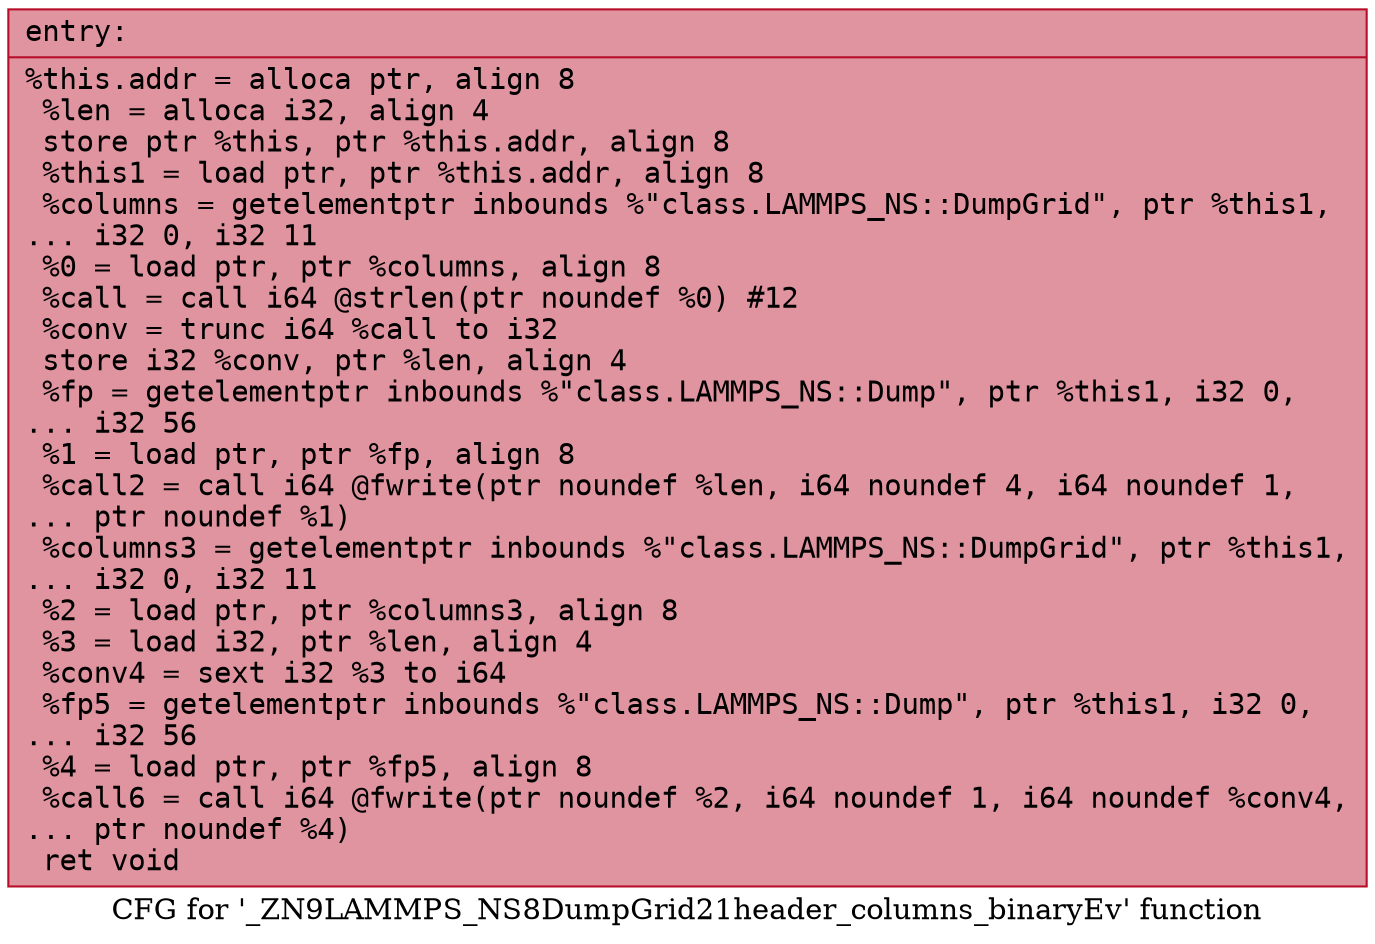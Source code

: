 digraph "CFG for '_ZN9LAMMPS_NS8DumpGrid21header_columns_binaryEv' function" {
	label="CFG for '_ZN9LAMMPS_NS8DumpGrid21header_columns_binaryEv' function";

	Node0x557f62ca9870 [shape=record,color="#b70d28ff", style=filled, fillcolor="#b70d2870" fontname="Courier",label="{entry:\l|  %this.addr = alloca ptr, align 8\l  %len = alloca i32, align 4\l  store ptr %this, ptr %this.addr, align 8\l  %this1 = load ptr, ptr %this.addr, align 8\l  %columns = getelementptr inbounds %\"class.LAMMPS_NS::DumpGrid\", ptr %this1,\l... i32 0, i32 11\l  %0 = load ptr, ptr %columns, align 8\l  %call = call i64 @strlen(ptr noundef %0) #12\l  %conv = trunc i64 %call to i32\l  store i32 %conv, ptr %len, align 4\l  %fp = getelementptr inbounds %\"class.LAMMPS_NS::Dump\", ptr %this1, i32 0,\l... i32 56\l  %1 = load ptr, ptr %fp, align 8\l  %call2 = call i64 @fwrite(ptr noundef %len, i64 noundef 4, i64 noundef 1,\l... ptr noundef %1)\l  %columns3 = getelementptr inbounds %\"class.LAMMPS_NS::DumpGrid\", ptr %this1,\l... i32 0, i32 11\l  %2 = load ptr, ptr %columns3, align 8\l  %3 = load i32, ptr %len, align 4\l  %conv4 = sext i32 %3 to i64\l  %fp5 = getelementptr inbounds %\"class.LAMMPS_NS::Dump\", ptr %this1, i32 0,\l... i32 56\l  %4 = load ptr, ptr %fp5, align 8\l  %call6 = call i64 @fwrite(ptr noundef %2, i64 noundef 1, i64 noundef %conv4,\l... ptr noundef %4)\l  ret void\l}"];
}
